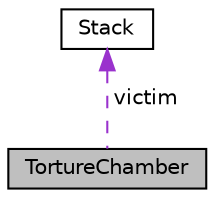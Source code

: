 digraph "TortureChamber"
{
 // LATEX_PDF_SIZE
  edge [fontname="Helvetica",fontsize="10",labelfontname="Helvetica",labelfontsize="10"];
  node [fontname="Helvetica",fontsize="10",shape=record];
  Node1 [label="TortureChamber",height=0.2,width=0.4,color="black", fillcolor="grey75", style="filled", fontcolor="black",tooltip=" "];
  Node2 -> Node1 [dir="back",color="darkorchid3",fontsize="10",style="dashed",label=" victim" ,fontname="Helvetica"];
  Node2 [label="Stack",height=0.2,width=0.4,color="black", fillcolor="white", style="filled",URL="$struct_stack.html",tooltip=" "];
}
